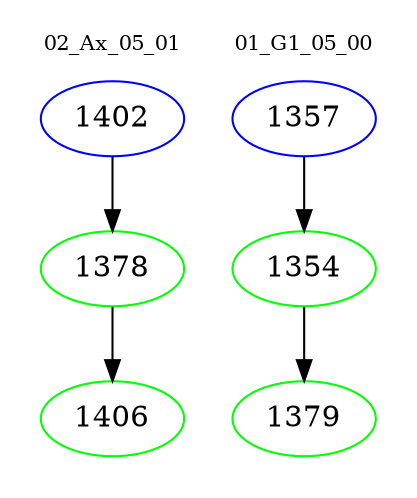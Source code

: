 digraph{
subgraph cluster_0 {
color = white
label = "02_Ax_05_01";
fontsize=10;
T0_1402 [label="1402", color="blue"]
T0_1402 -> T0_1378 [color="black"]
T0_1378 [label="1378", color="green"]
T0_1378 -> T0_1406 [color="black"]
T0_1406 [label="1406", color="green"]
}
subgraph cluster_1 {
color = white
label = "01_G1_05_00";
fontsize=10;
T1_1357 [label="1357", color="blue"]
T1_1357 -> T1_1354 [color="black"]
T1_1354 [label="1354", color="green"]
T1_1354 -> T1_1379 [color="black"]
T1_1379 [label="1379", color="green"]
}
}
